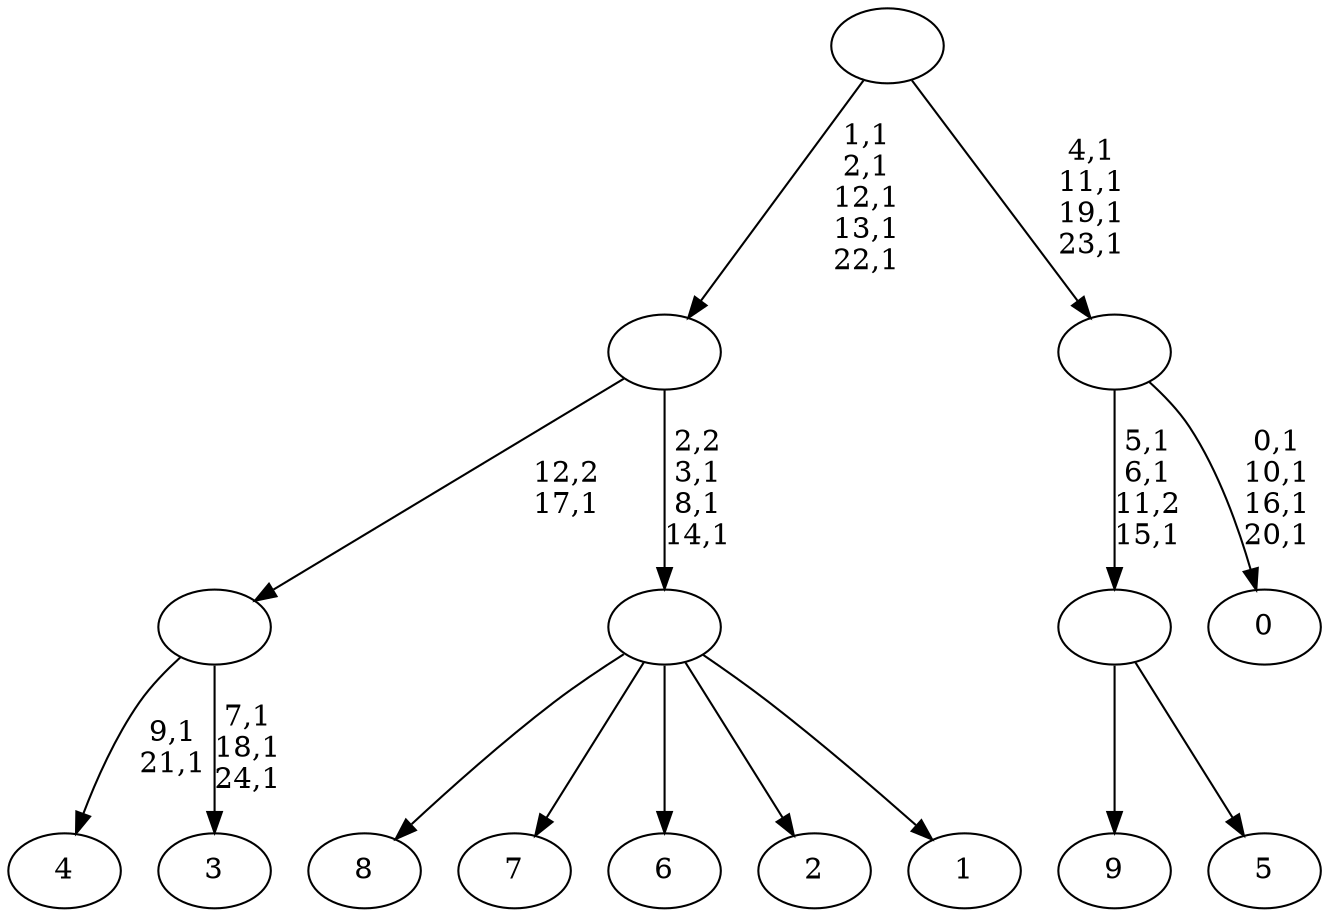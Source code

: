 digraph T {
	35 [label="9"]
	34 [label="8"]
	33 [label="7"]
	32 [label="6"]
	31 [label="5"]
	30 [label=""]
	27 [label="4"]
	24 [label="3"]
	20 [label=""]
	19 [label="2"]
	18 [label="1"]
	17 [label=""]
	14 [label=""]
	9 [label="0"]
	4 [label=""]
	0 [label=""]
	30 -> 35 [label=""]
	30 -> 31 [label=""]
	20 -> 24 [label="7,1\n18,1\n24,1"]
	20 -> 27 [label="9,1\n21,1"]
	17 -> 34 [label=""]
	17 -> 33 [label=""]
	17 -> 32 [label=""]
	17 -> 19 [label=""]
	17 -> 18 [label=""]
	14 -> 17 [label="2,2\n3,1\n8,1\n14,1"]
	14 -> 20 [label="12,2\n17,1"]
	4 -> 9 [label="0,1\n10,1\n16,1\n20,1"]
	4 -> 30 [label="5,1\n6,1\n11,2\n15,1"]
	0 -> 4 [label="4,1\n11,1\n19,1\n23,1"]
	0 -> 14 [label="1,1\n2,1\n12,1\n13,1\n22,1"]
}
